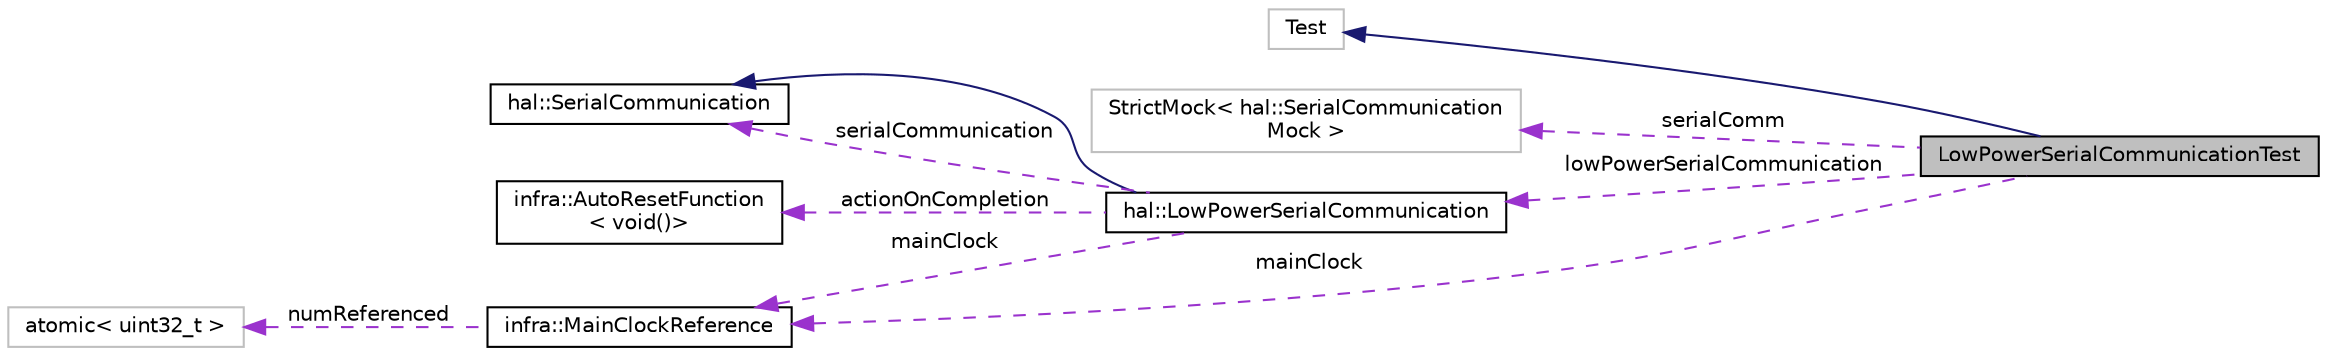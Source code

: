 digraph "LowPowerSerialCommunicationTest"
{
 // INTERACTIVE_SVG=YES
  edge [fontname="Helvetica",fontsize="10",labelfontname="Helvetica",labelfontsize="10"];
  node [fontname="Helvetica",fontsize="10",shape=record];
  rankdir="LR";
  Node2 [label="LowPowerSerialCommunicationTest",height=0.2,width=0.4,color="black", fillcolor="grey75", style="filled", fontcolor="black"];
  Node3 -> Node2 [dir="back",color="midnightblue",fontsize="10",style="solid",fontname="Helvetica"];
  Node3 [label="Test",height=0.2,width=0.4,color="grey75", fillcolor="white", style="filled"];
  Node4 -> Node2 [dir="back",color="darkorchid3",fontsize="10",style="dashed",label=" serialComm" ,fontname="Helvetica"];
  Node4 [label="StrictMock\< hal::SerialCommunication\lMock \>",height=0.2,width=0.4,color="grey75", fillcolor="white", style="filled"];
  Node5 -> Node2 [dir="back",color="darkorchid3",fontsize="10",style="dashed",label=" mainClock" ,fontname="Helvetica"];
  Node5 [label="infra::MainClockReference",height=0.2,width=0.4,color="black", fillcolor="white", style="filled",URL="$d3/d8e/classinfra_1_1_main_clock_reference.html"];
  Node6 -> Node5 [dir="back",color="darkorchid3",fontsize="10",style="dashed",label=" numReferenced" ,fontname="Helvetica"];
  Node6 [label="atomic\< uint32_t \>",height=0.2,width=0.4,color="grey75", fillcolor="white", style="filled"];
  Node7 -> Node2 [dir="back",color="darkorchid3",fontsize="10",style="dashed",label=" lowPowerSerialCommunication" ,fontname="Helvetica"];
  Node7 [label="hal::LowPowerSerialCommunication",height=0.2,width=0.4,color="black", fillcolor="white", style="filled",URL="$df/da6/classhal_1_1_low_power_serial_communication.html"];
  Node8 -> Node7 [dir="back",color="midnightblue",fontsize="10",style="solid",fontname="Helvetica"];
  Node8 [label="hal::SerialCommunication",height=0.2,width=0.4,color="black", fillcolor="white", style="filled",URL="$d6/dba/classhal_1_1_serial_communication.html"];
  Node9 -> Node7 [dir="back",color="darkorchid3",fontsize="10",style="dashed",label=" actionOnCompletion" ,fontname="Helvetica"];
  Node9 [label="infra::AutoResetFunction\l\< void()\>",height=0.2,width=0.4,color="black", fillcolor="white", style="filled",URL="$d5/d33/classinfra_1_1_auto_reset_function.html"];
  Node5 -> Node7 [dir="back",color="darkorchid3",fontsize="10",style="dashed",label=" mainClock" ,fontname="Helvetica"];
  Node8 -> Node7 [dir="back",color="darkorchid3",fontsize="10",style="dashed",label=" serialCommunication" ,fontname="Helvetica"];
}
